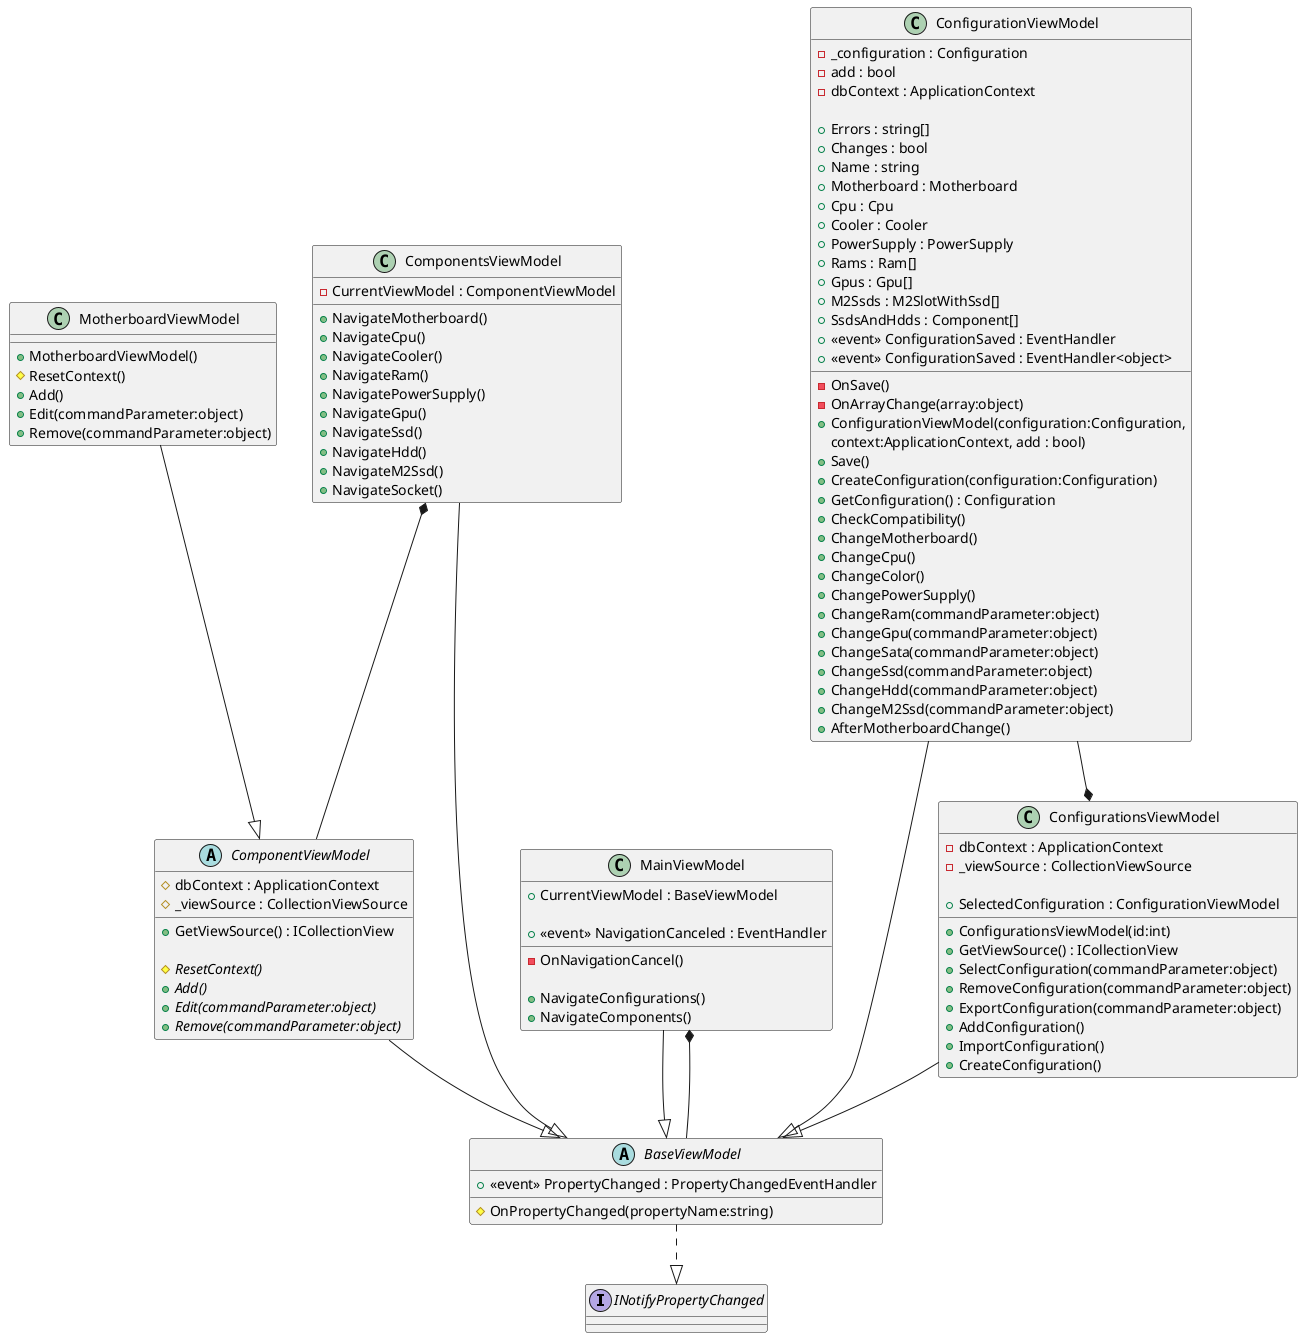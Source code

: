 @startuml Class diagram ViewModel
interface INotifyPropertyChanged

BaseViewModel ..|> INotifyPropertyChanged
abstract class BaseViewModel{
    + <<event>> PropertyChanged : PropertyChangedEventHandler

    # OnPropertyChanged(propertyName:string)
}

ComponentViewModel --|> BaseViewModel
abstract class ComponentViewModel{
    # dbContext : ApplicationContext
    # _viewSource : CollectionViewSource
    
    + GetViewSource() : ICollectionView

    {abstract} # ResetContext()
    {abstract} + Add()
    {abstract} + Edit(commandParameter:object)
    {abstract} + Remove(commandParameter:object)
}

MotherboardViewModel --|> ComponentViewModel
class MotherboardViewModel{
    + MotherboardViewModel()
    # ResetContext()
    + Add()
    + Edit(commandParameter:object)
    + Remove(commandParameter:object)
}

MainViewModel --|> BaseViewModel
MainViewModel *-- BaseViewModel
class MainViewModel{
    + CurrentViewModel : BaseViewModel

    + <<event>> NavigationCanceled : EventHandler

    - OnNavigationCancel()

    + NavigateConfigurations()
    + NavigateComponents()

}

ConfigurationsViewModel --|> BaseViewModel
class ConfigurationsViewModel{
    - dbContext : ApplicationContext
    - _viewSource : CollectionViewSource

    + SelectedConfiguration : ConfigurationViewModel

    + ConfigurationsViewModel(id:int)
    + GetViewSource() : ICollectionView
    + SelectConfiguration(commandParameter:object)
    + RemoveConfiguration(commandParameter:object)
    + ExportConfiguration(commandParameter:object)
    + AddConfiguration()
    + ImportConfiguration()
    + CreateConfiguration()
}

ConfigurationViewModel --* ConfigurationsViewModel
ConfigurationViewModel --|> BaseViewModel
class ConfigurationViewModel{
    - _configuration : Configuration
    - add : bool
    - dbContext : ApplicationContext

    + Errors : string[]
    + Changes : bool
    + Name : string
    + Motherboard : Motherboard
    + Cpu : Cpu
    + Cooler : Cooler
    + PowerSupply : PowerSupply
    + Rams : Ram[]
    + Gpus : Gpu[]
    + M2Ssds : M2SlotWithSsd[]
    + SsdsAndHdds : Component[]
    + <<event>> ConfigurationSaved : EventHandler
    + <<event>> ConfigurationSaved : EventHandler<object>

    - OnSave()
    - OnArrayChange(array:object)
    + ConfigurationViewModel(configuration:Configuration, 
    context:ApplicationContext, add : bool)
    + Save()
    + CreateConfiguration(configuration:Configuration)
    + GetConfiguration() : Configuration
    + CheckCompatibility()
    + ChangeMotherboard()
    + ChangeCpu()
    + ChangeColor()
    + ChangePowerSupply()
    + ChangeRam(commandParameter:object)
    + ChangeGpu(commandParameter:object)
    + ChangeSata(commandParameter:object)
    + ChangeSsd(commandParameter:object)
    + ChangeHdd(commandParameter:object)
    + ChangeM2Ssd(commandParameter:object)
    + AfterMotherboardChange()
}

ComponentsViewModel *-- ComponentViewModel
ComponentsViewModel --|> BaseViewModel
class ComponentsViewModel{
    - CurrentViewModel : ComponentViewModel

    + NavigateMotherboard()
    + NavigateCpu()
    + NavigateCooler()
    + NavigateRam()
    + NavigatePowerSupply()
    + NavigateGpu()
    + NavigateSsd()
    + NavigateHdd()
    + NavigateM2Ssd()
    + NavigateSocket()
}

@enduml